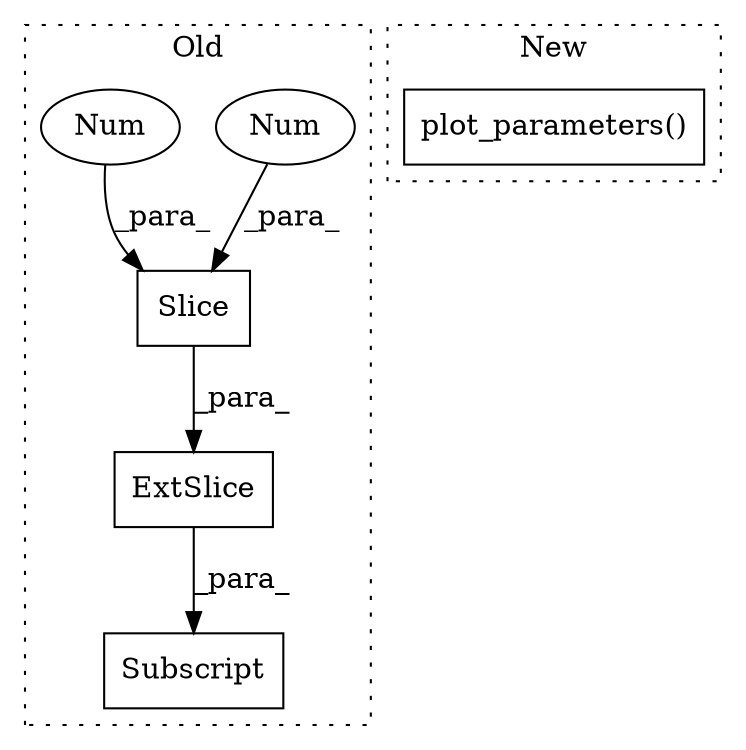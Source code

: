 digraph G {
subgraph cluster0 {
1 [label="ExtSlice" a="85" s="27790" l="2" shape="box"];
3 [label="Subscript" a="63" s="27790,0" l="19,0" shape="box"];
4 [label="Slice" a="80" s="27798" l="3" shape="box"];
5 [label="Num" a="76" s="27802" l="3" shape="ellipse"];
6 [label="Num" a="76" s="27798" l="3" shape="ellipse"];
label = "Old";
style="dotted";
}
subgraph cluster1 {
2 [label="plot_parameters()" a="75" s="28474" l="19" shape="box"];
label = "New";
style="dotted";
}
1 -> 3 [label="_para_"];
4 -> 1 [label="_para_"];
5 -> 4 [label="_para_"];
6 -> 4 [label="_para_"];
}